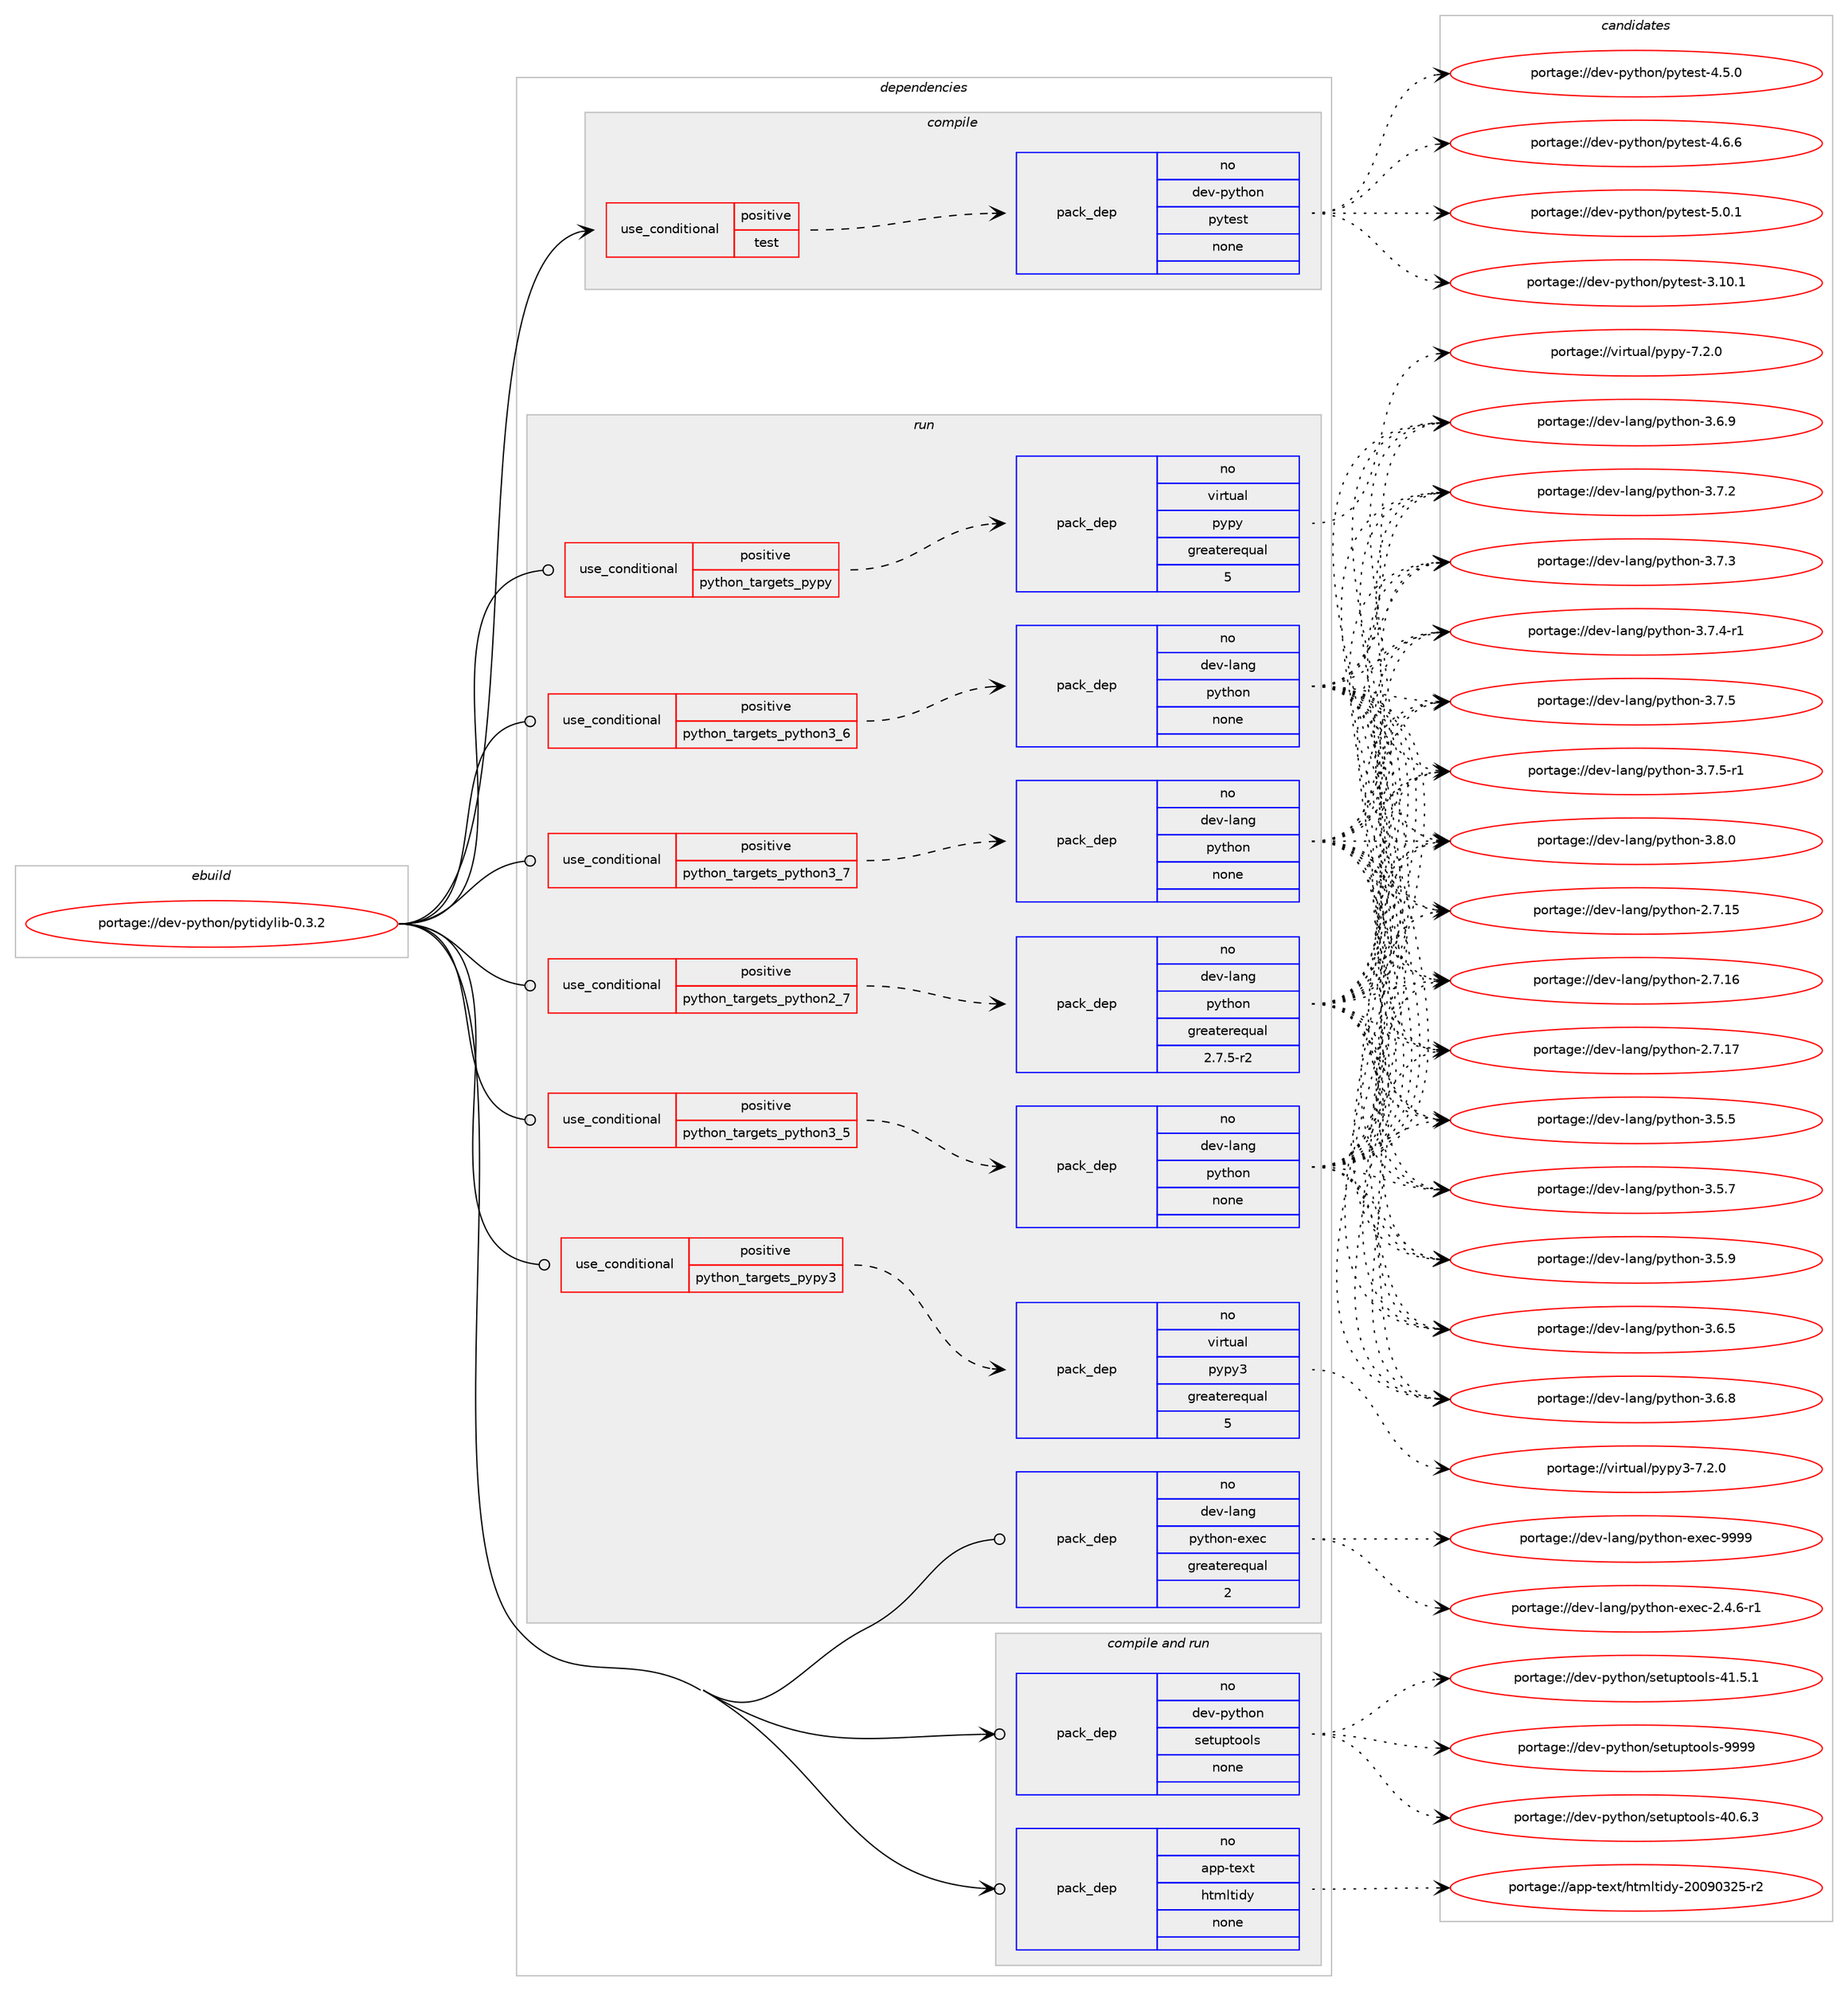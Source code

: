 digraph prolog {

# *************
# Graph options
# *************

newrank=true;
concentrate=true;
compound=true;
graph [rankdir=LR,fontname=Helvetica,fontsize=10,ranksep=1.5];#, ranksep=2.5, nodesep=0.2];
edge  [arrowhead=vee];
node  [fontname=Helvetica,fontsize=10];

# **********
# The ebuild
# **********

subgraph cluster_leftcol {
color=gray;
rank=same;
label=<<i>ebuild</i>>;
id [label="portage://dev-python/pytidylib-0.3.2", color=red, width=4, href="../dev-python/pytidylib-0.3.2.svg"];
}

# ****************
# The dependencies
# ****************

subgraph cluster_midcol {
color=gray;
label=<<i>dependencies</i>>;
subgraph cluster_compile {
fillcolor="#eeeeee";
style=filled;
label=<<i>compile</i>>;
subgraph cond37389 {
dependency168575 [label=<<TABLE BORDER="0" CELLBORDER="1" CELLSPACING="0" CELLPADDING="4"><TR><TD ROWSPAN="3" CELLPADDING="10">use_conditional</TD></TR><TR><TD>positive</TD></TR><TR><TD>test</TD></TR></TABLE>>, shape=none, color=red];
subgraph pack127792 {
dependency168576 [label=<<TABLE BORDER="0" CELLBORDER="1" CELLSPACING="0" CELLPADDING="4" WIDTH="220"><TR><TD ROWSPAN="6" CELLPADDING="30">pack_dep</TD></TR><TR><TD WIDTH="110">no</TD></TR><TR><TD>dev-python</TD></TR><TR><TD>pytest</TD></TR><TR><TD>none</TD></TR><TR><TD></TD></TR></TABLE>>, shape=none, color=blue];
}
dependency168575:e -> dependency168576:w [weight=20,style="dashed",arrowhead="vee"];
}
id:e -> dependency168575:w [weight=20,style="solid",arrowhead="vee"];
}
subgraph cluster_compileandrun {
fillcolor="#eeeeee";
style=filled;
label=<<i>compile and run</i>>;
subgraph pack127793 {
dependency168577 [label=<<TABLE BORDER="0" CELLBORDER="1" CELLSPACING="0" CELLPADDING="4" WIDTH="220"><TR><TD ROWSPAN="6" CELLPADDING="30">pack_dep</TD></TR><TR><TD WIDTH="110">no</TD></TR><TR><TD>app-text</TD></TR><TR><TD>htmltidy</TD></TR><TR><TD>none</TD></TR><TR><TD></TD></TR></TABLE>>, shape=none, color=blue];
}
id:e -> dependency168577:w [weight=20,style="solid",arrowhead="odotvee"];
subgraph pack127794 {
dependency168578 [label=<<TABLE BORDER="0" CELLBORDER="1" CELLSPACING="0" CELLPADDING="4" WIDTH="220"><TR><TD ROWSPAN="6" CELLPADDING="30">pack_dep</TD></TR><TR><TD WIDTH="110">no</TD></TR><TR><TD>dev-python</TD></TR><TR><TD>setuptools</TD></TR><TR><TD>none</TD></TR><TR><TD></TD></TR></TABLE>>, shape=none, color=blue];
}
id:e -> dependency168578:w [weight=20,style="solid",arrowhead="odotvee"];
}
subgraph cluster_run {
fillcolor="#eeeeee";
style=filled;
label=<<i>run</i>>;
subgraph cond37390 {
dependency168579 [label=<<TABLE BORDER="0" CELLBORDER="1" CELLSPACING="0" CELLPADDING="4"><TR><TD ROWSPAN="3" CELLPADDING="10">use_conditional</TD></TR><TR><TD>positive</TD></TR><TR><TD>python_targets_pypy</TD></TR></TABLE>>, shape=none, color=red];
subgraph pack127795 {
dependency168580 [label=<<TABLE BORDER="0" CELLBORDER="1" CELLSPACING="0" CELLPADDING="4" WIDTH="220"><TR><TD ROWSPAN="6" CELLPADDING="30">pack_dep</TD></TR><TR><TD WIDTH="110">no</TD></TR><TR><TD>virtual</TD></TR><TR><TD>pypy</TD></TR><TR><TD>greaterequal</TD></TR><TR><TD>5</TD></TR></TABLE>>, shape=none, color=blue];
}
dependency168579:e -> dependency168580:w [weight=20,style="dashed",arrowhead="vee"];
}
id:e -> dependency168579:w [weight=20,style="solid",arrowhead="odot"];
subgraph cond37391 {
dependency168581 [label=<<TABLE BORDER="0" CELLBORDER="1" CELLSPACING="0" CELLPADDING="4"><TR><TD ROWSPAN="3" CELLPADDING="10">use_conditional</TD></TR><TR><TD>positive</TD></TR><TR><TD>python_targets_pypy3</TD></TR></TABLE>>, shape=none, color=red];
subgraph pack127796 {
dependency168582 [label=<<TABLE BORDER="0" CELLBORDER="1" CELLSPACING="0" CELLPADDING="4" WIDTH="220"><TR><TD ROWSPAN="6" CELLPADDING="30">pack_dep</TD></TR><TR><TD WIDTH="110">no</TD></TR><TR><TD>virtual</TD></TR><TR><TD>pypy3</TD></TR><TR><TD>greaterequal</TD></TR><TR><TD>5</TD></TR></TABLE>>, shape=none, color=blue];
}
dependency168581:e -> dependency168582:w [weight=20,style="dashed",arrowhead="vee"];
}
id:e -> dependency168581:w [weight=20,style="solid",arrowhead="odot"];
subgraph cond37392 {
dependency168583 [label=<<TABLE BORDER="0" CELLBORDER="1" CELLSPACING="0" CELLPADDING="4"><TR><TD ROWSPAN="3" CELLPADDING="10">use_conditional</TD></TR><TR><TD>positive</TD></TR><TR><TD>python_targets_python2_7</TD></TR></TABLE>>, shape=none, color=red];
subgraph pack127797 {
dependency168584 [label=<<TABLE BORDER="0" CELLBORDER="1" CELLSPACING="0" CELLPADDING="4" WIDTH="220"><TR><TD ROWSPAN="6" CELLPADDING="30">pack_dep</TD></TR><TR><TD WIDTH="110">no</TD></TR><TR><TD>dev-lang</TD></TR><TR><TD>python</TD></TR><TR><TD>greaterequal</TD></TR><TR><TD>2.7.5-r2</TD></TR></TABLE>>, shape=none, color=blue];
}
dependency168583:e -> dependency168584:w [weight=20,style="dashed",arrowhead="vee"];
}
id:e -> dependency168583:w [weight=20,style="solid",arrowhead="odot"];
subgraph cond37393 {
dependency168585 [label=<<TABLE BORDER="0" CELLBORDER="1" CELLSPACING="0" CELLPADDING="4"><TR><TD ROWSPAN="3" CELLPADDING="10">use_conditional</TD></TR><TR><TD>positive</TD></TR><TR><TD>python_targets_python3_5</TD></TR></TABLE>>, shape=none, color=red];
subgraph pack127798 {
dependency168586 [label=<<TABLE BORDER="0" CELLBORDER="1" CELLSPACING="0" CELLPADDING="4" WIDTH="220"><TR><TD ROWSPAN="6" CELLPADDING="30">pack_dep</TD></TR><TR><TD WIDTH="110">no</TD></TR><TR><TD>dev-lang</TD></TR><TR><TD>python</TD></TR><TR><TD>none</TD></TR><TR><TD></TD></TR></TABLE>>, shape=none, color=blue];
}
dependency168585:e -> dependency168586:w [weight=20,style="dashed",arrowhead="vee"];
}
id:e -> dependency168585:w [weight=20,style="solid",arrowhead="odot"];
subgraph cond37394 {
dependency168587 [label=<<TABLE BORDER="0" CELLBORDER="1" CELLSPACING="0" CELLPADDING="4"><TR><TD ROWSPAN="3" CELLPADDING="10">use_conditional</TD></TR><TR><TD>positive</TD></TR><TR><TD>python_targets_python3_6</TD></TR></TABLE>>, shape=none, color=red];
subgraph pack127799 {
dependency168588 [label=<<TABLE BORDER="0" CELLBORDER="1" CELLSPACING="0" CELLPADDING="4" WIDTH="220"><TR><TD ROWSPAN="6" CELLPADDING="30">pack_dep</TD></TR><TR><TD WIDTH="110">no</TD></TR><TR><TD>dev-lang</TD></TR><TR><TD>python</TD></TR><TR><TD>none</TD></TR><TR><TD></TD></TR></TABLE>>, shape=none, color=blue];
}
dependency168587:e -> dependency168588:w [weight=20,style="dashed",arrowhead="vee"];
}
id:e -> dependency168587:w [weight=20,style="solid",arrowhead="odot"];
subgraph cond37395 {
dependency168589 [label=<<TABLE BORDER="0" CELLBORDER="1" CELLSPACING="0" CELLPADDING="4"><TR><TD ROWSPAN="3" CELLPADDING="10">use_conditional</TD></TR><TR><TD>positive</TD></TR><TR><TD>python_targets_python3_7</TD></TR></TABLE>>, shape=none, color=red];
subgraph pack127800 {
dependency168590 [label=<<TABLE BORDER="0" CELLBORDER="1" CELLSPACING="0" CELLPADDING="4" WIDTH="220"><TR><TD ROWSPAN="6" CELLPADDING="30">pack_dep</TD></TR><TR><TD WIDTH="110">no</TD></TR><TR><TD>dev-lang</TD></TR><TR><TD>python</TD></TR><TR><TD>none</TD></TR><TR><TD></TD></TR></TABLE>>, shape=none, color=blue];
}
dependency168589:e -> dependency168590:w [weight=20,style="dashed",arrowhead="vee"];
}
id:e -> dependency168589:w [weight=20,style="solid",arrowhead="odot"];
subgraph pack127801 {
dependency168591 [label=<<TABLE BORDER="0" CELLBORDER="1" CELLSPACING="0" CELLPADDING="4" WIDTH="220"><TR><TD ROWSPAN="6" CELLPADDING="30">pack_dep</TD></TR><TR><TD WIDTH="110">no</TD></TR><TR><TD>dev-lang</TD></TR><TR><TD>python-exec</TD></TR><TR><TD>greaterequal</TD></TR><TR><TD>2</TD></TR></TABLE>>, shape=none, color=blue];
}
id:e -> dependency168591:w [weight=20,style="solid",arrowhead="odot"];
}
}

# **************
# The candidates
# **************

subgraph cluster_choices {
rank=same;
color=gray;
label=<<i>candidates</i>>;

subgraph choice127792 {
color=black;
nodesep=1;
choiceportage100101118451121211161041111104711212111610111511645514649484649 [label="portage://dev-python/pytest-3.10.1", color=red, width=4,href="../dev-python/pytest-3.10.1.svg"];
choiceportage1001011184511212111610411111047112121116101115116455246534648 [label="portage://dev-python/pytest-4.5.0", color=red, width=4,href="../dev-python/pytest-4.5.0.svg"];
choiceportage1001011184511212111610411111047112121116101115116455246544654 [label="portage://dev-python/pytest-4.6.6", color=red, width=4,href="../dev-python/pytest-4.6.6.svg"];
choiceportage1001011184511212111610411111047112121116101115116455346484649 [label="portage://dev-python/pytest-5.0.1", color=red, width=4,href="../dev-python/pytest-5.0.1.svg"];
dependency168576:e -> choiceportage100101118451121211161041111104711212111610111511645514649484649:w [style=dotted,weight="100"];
dependency168576:e -> choiceportage1001011184511212111610411111047112121116101115116455246534648:w [style=dotted,weight="100"];
dependency168576:e -> choiceportage1001011184511212111610411111047112121116101115116455246544654:w [style=dotted,weight="100"];
dependency168576:e -> choiceportage1001011184511212111610411111047112121116101115116455346484649:w [style=dotted,weight="100"];
}
subgraph choice127793 {
color=black;
nodesep=1;
choiceportage9711211245116101120116471041161091081161051001214550484857485150534511450 [label="portage://app-text/htmltidy-20090325-r2", color=red, width=4,href="../app-text/htmltidy-20090325-r2.svg"];
dependency168577:e -> choiceportage9711211245116101120116471041161091081161051001214550484857485150534511450:w [style=dotted,weight="100"];
}
subgraph choice127794 {
color=black;
nodesep=1;
choiceportage100101118451121211161041111104711510111611711211611111110811545524846544651 [label="portage://dev-python/setuptools-40.6.3", color=red, width=4,href="../dev-python/setuptools-40.6.3.svg"];
choiceportage100101118451121211161041111104711510111611711211611111110811545524946534649 [label="portage://dev-python/setuptools-41.5.1", color=red, width=4,href="../dev-python/setuptools-41.5.1.svg"];
choiceportage10010111845112121116104111110471151011161171121161111111081154557575757 [label="portage://dev-python/setuptools-9999", color=red, width=4,href="../dev-python/setuptools-9999.svg"];
dependency168578:e -> choiceportage100101118451121211161041111104711510111611711211611111110811545524846544651:w [style=dotted,weight="100"];
dependency168578:e -> choiceportage100101118451121211161041111104711510111611711211611111110811545524946534649:w [style=dotted,weight="100"];
dependency168578:e -> choiceportage10010111845112121116104111110471151011161171121161111111081154557575757:w [style=dotted,weight="100"];
}
subgraph choice127795 {
color=black;
nodesep=1;
choiceportage1181051141161179710847112121112121455546504648 [label="portage://virtual/pypy-7.2.0", color=red, width=4,href="../virtual/pypy-7.2.0.svg"];
dependency168580:e -> choiceportage1181051141161179710847112121112121455546504648:w [style=dotted,weight="100"];
}
subgraph choice127796 {
color=black;
nodesep=1;
choiceportage118105114116117971084711212111212151455546504648 [label="portage://virtual/pypy3-7.2.0", color=red, width=4,href="../virtual/pypy3-7.2.0.svg"];
dependency168582:e -> choiceportage118105114116117971084711212111212151455546504648:w [style=dotted,weight="100"];
}
subgraph choice127797 {
color=black;
nodesep=1;
choiceportage10010111845108971101034711212111610411111045504655464953 [label="portage://dev-lang/python-2.7.15", color=red, width=4,href="../dev-lang/python-2.7.15.svg"];
choiceportage10010111845108971101034711212111610411111045504655464954 [label="portage://dev-lang/python-2.7.16", color=red, width=4,href="../dev-lang/python-2.7.16.svg"];
choiceportage10010111845108971101034711212111610411111045504655464955 [label="portage://dev-lang/python-2.7.17", color=red, width=4,href="../dev-lang/python-2.7.17.svg"];
choiceportage100101118451089711010347112121116104111110455146534653 [label="portage://dev-lang/python-3.5.5", color=red, width=4,href="../dev-lang/python-3.5.5.svg"];
choiceportage100101118451089711010347112121116104111110455146534655 [label="portage://dev-lang/python-3.5.7", color=red, width=4,href="../dev-lang/python-3.5.7.svg"];
choiceportage100101118451089711010347112121116104111110455146534657 [label="portage://dev-lang/python-3.5.9", color=red, width=4,href="../dev-lang/python-3.5.9.svg"];
choiceportage100101118451089711010347112121116104111110455146544653 [label="portage://dev-lang/python-3.6.5", color=red, width=4,href="../dev-lang/python-3.6.5.svg"];
choiceportage100101118451089711010347112121116104111110455146544656 [label="portage://dev-lang/python-3.6.8", color=red, width=4,href="../dev-lang/python-3.6.8.svg"];
choiceportage100101118451089711010347112121116104111110455146544657 [label="portage://dev-lang/python-3.6.9", color=red, width=4,href="../dev-lang/python-3.6.9.svg"];
choiceportage100101118451089711010347112121116104111110455146554650 [label="portage://dev-lang/python-3.7.2", color=red, width=4,href="../dev-lang/python-3.7.2.svg"];
choiceportage100101118451089711010347112121116104111110455146554651 [label="portage://dev-lang/python-3.7.3", color=red, width=4,href="../dev-lang/python-3.7.3.svg"];
choiceportage1001011184510897110103471121211161041111104551465546524511449 [label="portage://dev-lang/python-3.7.4-r1", color=red, width=4,href="../dev-lang/python-3.7.4-r1.svg"];
choiceportage100101118451089711010347112121116104111110455146554653 [label="portage://dev-lang/python-3.7.5", color=red, width=4,href="../dev-lang/python-3.7.5.svg"];
choiceportage1001011184510897110103471121211161041111104551465546534511449 [label="portage://dev-lang/python-3.7.5-r1", color=red, width=4,href="../dev-lang/python-3.7.5-r1.svg"];
choiceportage100101118451089711010347112121116104111110455146564648 [label="portage://dev-lang/python-3.8.0", color=red, width=4,href="../dev-lang/python-3.8.0.svg"];
dependency168584:e -> choiceportage10010111845108971101034711212111610411111045504655464953:w [style=dotted,weight="100"];
dependency168584:e -> choiceportage10010111845108971101034711212111610411111045504655464954:w [style=dotted,weight="100"];
dependency168584:e -> choiceportage10010111845108971101034711212111610411111045504655464955:w [style=dotted,weight="100"];
dependency168584:e -> choiceportage100101118451089711010347112121116104111110455146534653:w [style=dotted,weight="100"];
dependency168584:e -> choiceportage100101118451089711010347112121116104111110455146534655:w [style=dotted,weight="100"];
dependency168584:e -> choiceportage100101118451089711010347112121116104111110455146534657:w [style=dotted,weight="100"];
dependency168584:e -> choiceportage100101118451089711010347112121116104111110455146544653:w [style=dotted,weight="100"];
dependency168584:e -> choiceportage100101118451089711010347112121116104111110455146544656:w [style=dotted,weight="100"];
dependency168584:e -> choiceportage100101118451089711010347112121116104111110455146544657:w [style=dotted,weight="100"];
dependency168584:e -> choiceportage100101118451089711010347112121116104111110455146554650:w [style=dotted,weight="100"];
dependency168584:e -> choiceportage100101118451089711010347112121116104111110455146554651:w [style=dotted,weight="100"];
dependency168584:e -> choiceportage1001011184510897110103471121211161041111104551465546524511449:w [style=dotted,weight="100"];
dependency168584:e -> choiceportage100101118451089711010347112121116104111110455146554653:w [style=dotted,weight="100"];
dependency168584:e -> choiceportage1001011184510897110103471121211161041111104551465546534511449:w [style=dotted,weight="100"];
dependency168584:e -> choiceportage100101118451089711010347112121116104111110455146564648:w [style=dotted,weight="100"];
}
subgraph choice127798 {
color=black;
nodesep=1;
choiceportage10010111845108971101034711212111610411111045504655464953 [label="portage://dev-lang/python-2.7.15", color=red, width=4,href="../dev-lang/python-2.7.15.svg"];
choiceportage10010111845108971101034711212111610411111045504655464954 [label="portage://dev-lang/python-2.7.16", color=red, width=4,href="../dev-lang/python-2.7.16.svg"];
choiceportage10010111845108971101034711212111610411111045504655464955 [label="portage://dev-lang/python-2.7.17", color=red, width=4,href="../dev-lang/python-2.7.17.svg"];
choiceportage100101118451089711010347112121116104111110455146534653 [label="portage://dev-lang/python-3.5.5", color=red, width=4,href="../dev-lang/python-3.5.5.svg"];
choiceportage100101118451089711010347112121116104111110455146534655 [label="portage://dev-lang/python-3.5.7", color=red, width=4,href="../dev-lang/python-3.5.7.svg"];
choiceportage100101118451089711010347112121116104111110455146534657 [label="portage://dev-lang/python-3.5.9", color=red, width=4,href="../dev-lang/python-3.5.9.svg"];
choiceportage100101118451089711010347112121116104111110455146544653 [label="portage://dev-lang/python-3.6.5", color=red, width=4,href="../dev-lang/python-3.6.5.svg"];
choiceportage100101118451089711010347112121116104111110455146544656 [label="portage://dev-lang/python-3.6.8", color=red, width=4,href="../dev-lang/python-3.6.8.svg"];
choiceportage100101118451089711010347112121116104111110455146544657 [label="portage://dev-lang/python-3.6.9", color=red, width=4,href="../dev-lang/python-3.6.9.svg"];
choiceportage100101118451089711010347112121116104111110455146554650 [label="portage://dev-lang/python-3.7.2", color=red, width=4,href="../dev-lang/python-3.7.2.svg"];
choiceportage100101118451089711010347112121116104111110455146554651 [label="portage://dev-lang/python-3.7.3", color=red, width=4,href="../dev-lang/python-3.7.3.svg"];
choiceportage1001011184510897110103471121211161041111104551465546524511449 [label="portage://dev-lang/python-3.7.4-r1", color=red, width=4,href="../dev-lang/python-3.7.4-r1.svg"];
choiceportage100101118451089711010347112121116104111110455146554653 [label="portage://dev-lang/python-3.7.5", color=red, width=4,href="../dev-lang/python-3.7.5.svg"];
choiceportage1001011184510897110103471121211161041111104551465546534511449 [label="portage://dev-lang/python-3.7.5-r1", color=red, width=4,href="../dev-lang/python-3.7.5-r1.svg"];
choiceportage100101118451089711010347112121116104111110455146564648 [label="portage://dev-lang/python-3.8.0", color=red, width=4,href="../dev-lang/python-3.8.0.svg"];
dependency168586:e -> choiceportage10010111845108971101034711212111610411111045504655464953:w [style=dotted,weight="100"];
dependency168586:e -> choiceportage10010111845108971101034711212111610411111045504655464954:w [style=dotted,weight="100"];
dependency168586:e -> choiceportage10010111845108971101034711212111610411111045504655464955:w [style=dotted,weight="100"];
dependency168586:e -> choiceportage100101118451089711010347112121116104111110455146534653:w [style=dotted,weight="100"];
dependency168586:e -> choiceportage100101118451089711010347112121116104111110455146534655:w [style=dotted,weight="100"];
dependency168586:e -> choiceportage100101118451089711010347112121116104111110455146534657:w [style=dotted,weight="100"];
dependency168586:e -> choiceportage100101118451089711010347112121116104111110455146544653:w [style=dotted,weight="100"];
dependency168586:e -> choiceportage100101118451089711010347112121116104111110455146544656:w [style=dotted,weight="100"];
dependency168586:e -> choiceportage100101118451089711010347112121116104111110455146544657:w [style=dotted,weight="100"];
dependency168586:e -> choiceportage100101118451089711010347112121116104111110455146554650:w [style=dotted,weight="100"];
dependency168586:e -> choiceportage100101118451089711010347112121116104111110455146554651:w [style=dotted,weight="100"];
dependency168586:e -> choiceportage1001011184510897110103471121211161041111104551465546524511449:w [style=dotted,weight="100"];
dependency168586:e -> choiceportage100101118451089711010347112121116104111110455146554653:w [style=dotted,weight="100"];
dependency168586:e -> choiceportage1001011184510897110103471121211161041111104551465546534511449:w [style=dotted,weight="100"];
dependency168586:e -> choiceportage100101118451089711010347112121116104111110455146564648:w [style=dotted,weight="100"];
}
subgraph choice127799 {
color=black;
nodesep=1;
choiceportage10010111845108971101034711212111610411111045504655464953 [label="portage://dev-lang/python-2.7.15", color=red, width=4,href="../dev-lang/python-2.7.15.svg"];
choiceportage10010111845108971101034711212111610411111045504655464954 [label="portage://dev-lang/python-2.7.16", color=red, width=4,href="../dev-lang/python-2.7.16.svg"];
choiceportage10010111845108971101034711212111610411111045504655464955 [label="portage://dev-lang/python-2.7.17", color=red, width=4,href="../dev-lang/python-2.7.17.svg"];
choiceportage100101118451089711010347112121116104111110455146534653 [label="portage://dev-lang/python-3.5.5", color=red, width=4,href="../dev-lang/python-3.5.5.svg"];
choiceportage100101118451089711010347112121116104111110455146534655 [label="portage://dev-lang/python-3.5.7", color=red, width=4,href="../dev-lang/python-3.5.7.svg"];
choiceportage100101118451089711010347112121116104111110455146534657 [label="portage://dev-lang/python-3.5.9", color=red, width=4,href="../dev-lang/python-3.5.9.svg"];
choiceportage100101118451089711010347112121116104111110455146544653 [label="portage://dev-lang/python-3.6.5", color=red, width=4,href="../dev-lang/python-3.6.5.svg"];
choiceportage100101118451089711010347112121116104111110455146544656 [label="portage://dev-lang/python-3.6.8", color=red, width=4,href="../dev-lang/python-3.6.8.svg"];
choiceportage100101118451089711010347112121116104111110455146544657 [label="portage://dev-lang/python-3.6.9", color=red, width=4,href="../dev-lang/python-3.6.9.svg"];
choiceportage100101118451089711010347112121116104111110455146554650 [label="portage://dev-lang/python-3.7.2", color=red, width=4,href="../dev-lang/python-3.7.2.svg"];
choiceportage100101118451089711010347112121116104111110455146554651 [label="portage://dev-lang/python-3.7.3", color=red, width=4,href="../dev-lang/python-3.7.3.svg"];
choiceportage1001011184510897110103471121211161041111104551465546524511449 [label="portage://dev-lang/python-3.7.4-r1", color=red, width=4,href="../dev-lang/python-3.7.4-r1.svg"];
choiceportage100101118451089711010347112121116104111110455146554653 [label="portage://dev-lang/python-3.7.5", color=red, width=4,href="../dev-lang/python-3.7.5.svg"];
choiceportage1001011184510897110103471121211161041111104551465546534511449 [label="portage://dev-lang/python-3.7.5-r1", color=red, width=4,href="../dev-lang/python-3.7.5-r1.svg"];
choiceportage100101118451089711010347112121116104111110455146564648 [label="portage://dev-lang/python-3.8.0", color=red, width=4,href="../dev-lang/python-3.8.0.svg"];
dependency168588:e -> choiceportage10010111845108971101034711212111610411111045504655464953:w [style=dotted,weight="100"];
dependency168588:e -> choiceportage10010111845108971101034711212111610411111045504655464954:w [style=dotted,weight="100"];
dependency168588:e -> choiceportage10010111845108971101034711212111610411111045504655464955:w [style=dotted,weight="100"];
dependency168588:e -> choiceportage100101118451089711010347112121116104111110455146534653:w [style=dotted,weight="100"];
dependency168588:e -> choiceportage100101118451089711010347112121116104111110455146534655:w [style=dotted,weight="100"];
dependency168588:e -> choiceportage100101118451089711010347112121116104111110455146534657:w [style=dotted,weight="100"];
dependency168588:e -> choiceportage100101118451089711010347112121116104111110455146544653:w [style=dotted,weight="100"];
dependency168588:e -> choiceportage100101118451089711010347112121116104111110455146544656:w [style=dotted,weight="100"];
dependency168588:e -> choiceportage100101118451089711010347112121116104111110455146544657:w [style=dotted,weight="100"];
dependency168588:e -> choiceportage100101118451089711010347112121116104111110455146554650:w [style=dotted,weight="100"];
dependency168588:e -> choiceportage100101118451089711010347112121116104111110455146554651:w [style=dotted,weight="100"];
dependency168588:e -> choiceportage1001011184510897110103471121211161041111104551465546524511449:w [style=dotted,weight="100"];
dependency168588:e -> choiceportage100101118451089711010347112121116104111110455146554653:w [style=dotted,weight="100"];
dependency168588:e -> choiceportage1001011184510897110103471121211161041111104551465546534511449:w [style=dotted,weight="100"];
dependency168588:e -> choiceportage100101118451089711010347112121116104111110455146564648:w [style=dotted,weight="100"];
}
subgraph choice127800 {
color=black;
nodesep=1;
choiceportage10010111845108971101034711212111610411111045504655464953 [label="portage://dev-lang/python-2.7.15", color=red, width=4,href="../dev-lang/python-2.7.15.svg"];
choiceportage10010111845108971101034711212111610411111045504655464954 [label="portage://dev-lang/python-2.7.16", color=red, width=4,href="../dev-lang/python-2.7.16.svg"];
choiceportage10010111845108971101034711212111610411111045504655464955 [label="portage://dev-lang/python-2.7.17", color=red, width=4,href="../dev-lang/python-2.7.17.svg"];
choiceportage100101118451089711010347112121116104111110455146534653 [label="portage://dev-lang/python-3.5.5", color=red, width=4,href="../dev-lang/python-3.5.5.svg"];
choiceportage100101118451089711010347112121116104111110455146534655 [label="portage://dev-lang/python-3.5.7", color=red, width=4,href="../dev-lang/python-3.5.7.svg"];
choiceportage100101118451089711010347112121116104111110455146534657 [label="portage://dev-lang/python-3.5.9", color=red, width=4,href="../dev-lang/python-3.5.9.svg"];
choiceportage100101118451089711010347112121116104111110455146544653 [label="portage://dev-lang/python-3.6.5", color=red, width=4,href="../dev-lang/python-3.6.5.svg"];
choiceportage100101118451089711010347112121116104111110455146544656 [label="portage://dev-lang/python-3.6.8", color=red, width=4,href="../dev-lang/python-3.6.8.svg"];
choiceportage100101118451089711010347112121116104111110455146544657 [label="portage://dev-lang/python-3.6.9", color=red, width=4,href="../dev-lang/python-3.6.9.svg"];
choiceportage100101118451089711010347112121116104111110455146554650 [label="portage://dev-lang/python-3.7.2", color=red, width=4,href="../dev-lang/python-3.7.2.svg"];
choiceportage100101118451089711010347112121116104111110455146554651 [label="portage://dev-lang/python-3.7.3", color=red, width=4,href="../dev-lang/python-3.7.3.svg"];
choiceportage1001011184510897110103471121211161041111104551465546524511449 [label="portage://dev-lang/python-3.7.4-r1", color=red, width=4,href="../dev-lang/python-3.7.4-r1.svg"];
choiceportage100101118451089711010347112121116104111110455146554653 [label="portage://dev-lang/python-3.7.5", color=red, width=4,href="../dev-lang/python-3.7.5.svg"];
choiceportage1001011184510897110103471121211161041111104551465546534511449 [label="portage://dev-lang/python-3.7.5-r1", color=red, width=4,href="../dev-lang/python-3.7.5-r1.svg"];
choiceportage100101118451089711010347112121116104111110455146564648 [label="portage://dev-lang/python-3.8.0", color=red, width=4,href="../dev-lang/python-3.8.0.svg"];
dependency168590:e -> choiceportage10010111845108971101034711212111610411111045504655464953:w [style=dotted,weight="100"];
dependency168590:e -> choiceportage10010111845108971101034711212111610411111045504655464954:w [style=dotted,weight="100"];
dependency168590:e -> choiceportage10010111845108971101034711212111610411111045504655464955:w [style=dotted,weight="100"];
dependency168590:e -> choiceportage100101118451089711010347112121116104111110455146534653:w [style=dotted,weight="100"];
dependency168590:e -> choiceportage100101118451089711010347112121116104111110455146534655:w [style=dotted,weight="100"];
dependency168590:e -> choiceportage100101118451089711010347112121116104111110455146534657:w [style=dotted,weight="100"];
dependency168590:e -> choiceportage100101118451089711010347112121116104111110455146544653:w [style=dotted,weight="100"];
dependency168590:e -> choiceportage100101118451089711010347112121116104111110455146544656:w [style=dotted,weight="100"];
dependency168590:e -> choiceportage100101118451089711010347112121116104111110455146544657:w [style=dotted,weight="100"];
dependency168590:e -> choiceportage100101118451089711010347112121116104111110455146554650:w [style=dotted,weight="100"];
dependency168590:e -> choiceportage100101118451089711010347112121116104111110455146554651:w [style=dotted,weight="100"];
dependency168590:e -> choiceportage1001011184510897110103471121211161041111104551465546524511449:w [style=dotted,weight="100"];
dependency168590:e -> choiceportage100101118451089711010347112121116104111110455146554653:w [style=dotted,weight="100"];
dependency168590:e -> choiceportage1001011184510897110103471121211161041111104551465546534511449:w [style=dotted,weight="100"];
dependency168590:e -> choiceportage100101118451089711010347112121116104111110455146564648:w [style=dotted,weight="100"];
}
subgraph choice127801 {
color=black;
nodesep=1;
choiceportage10010111845108971101034711212111610411111045101120101994550465246544511449 [label="portage://dev-lang/python-exec-2.4.6-r1", color=red, width=4,href="../dev-lang/python-exec-2.4.6-r1.svg"];
choiceportage10010111845108971101034711212111610411111045101120101994557575757 [label="portage://dev-lang/python-exec-9999", color=red, width=4,href="../dev-lang/python-exec-9999.svg"];
dependency168591:e -> choiceportage10010111845108971101034711212111610411111045101120101994550465246544511449:w [style=dotted,weight="100"];
dependency168591:e -> choiceportage10010111845108971101034711212111610411111045101120101994557575757:w [style=dotted,weight="100"];
}
}

}
